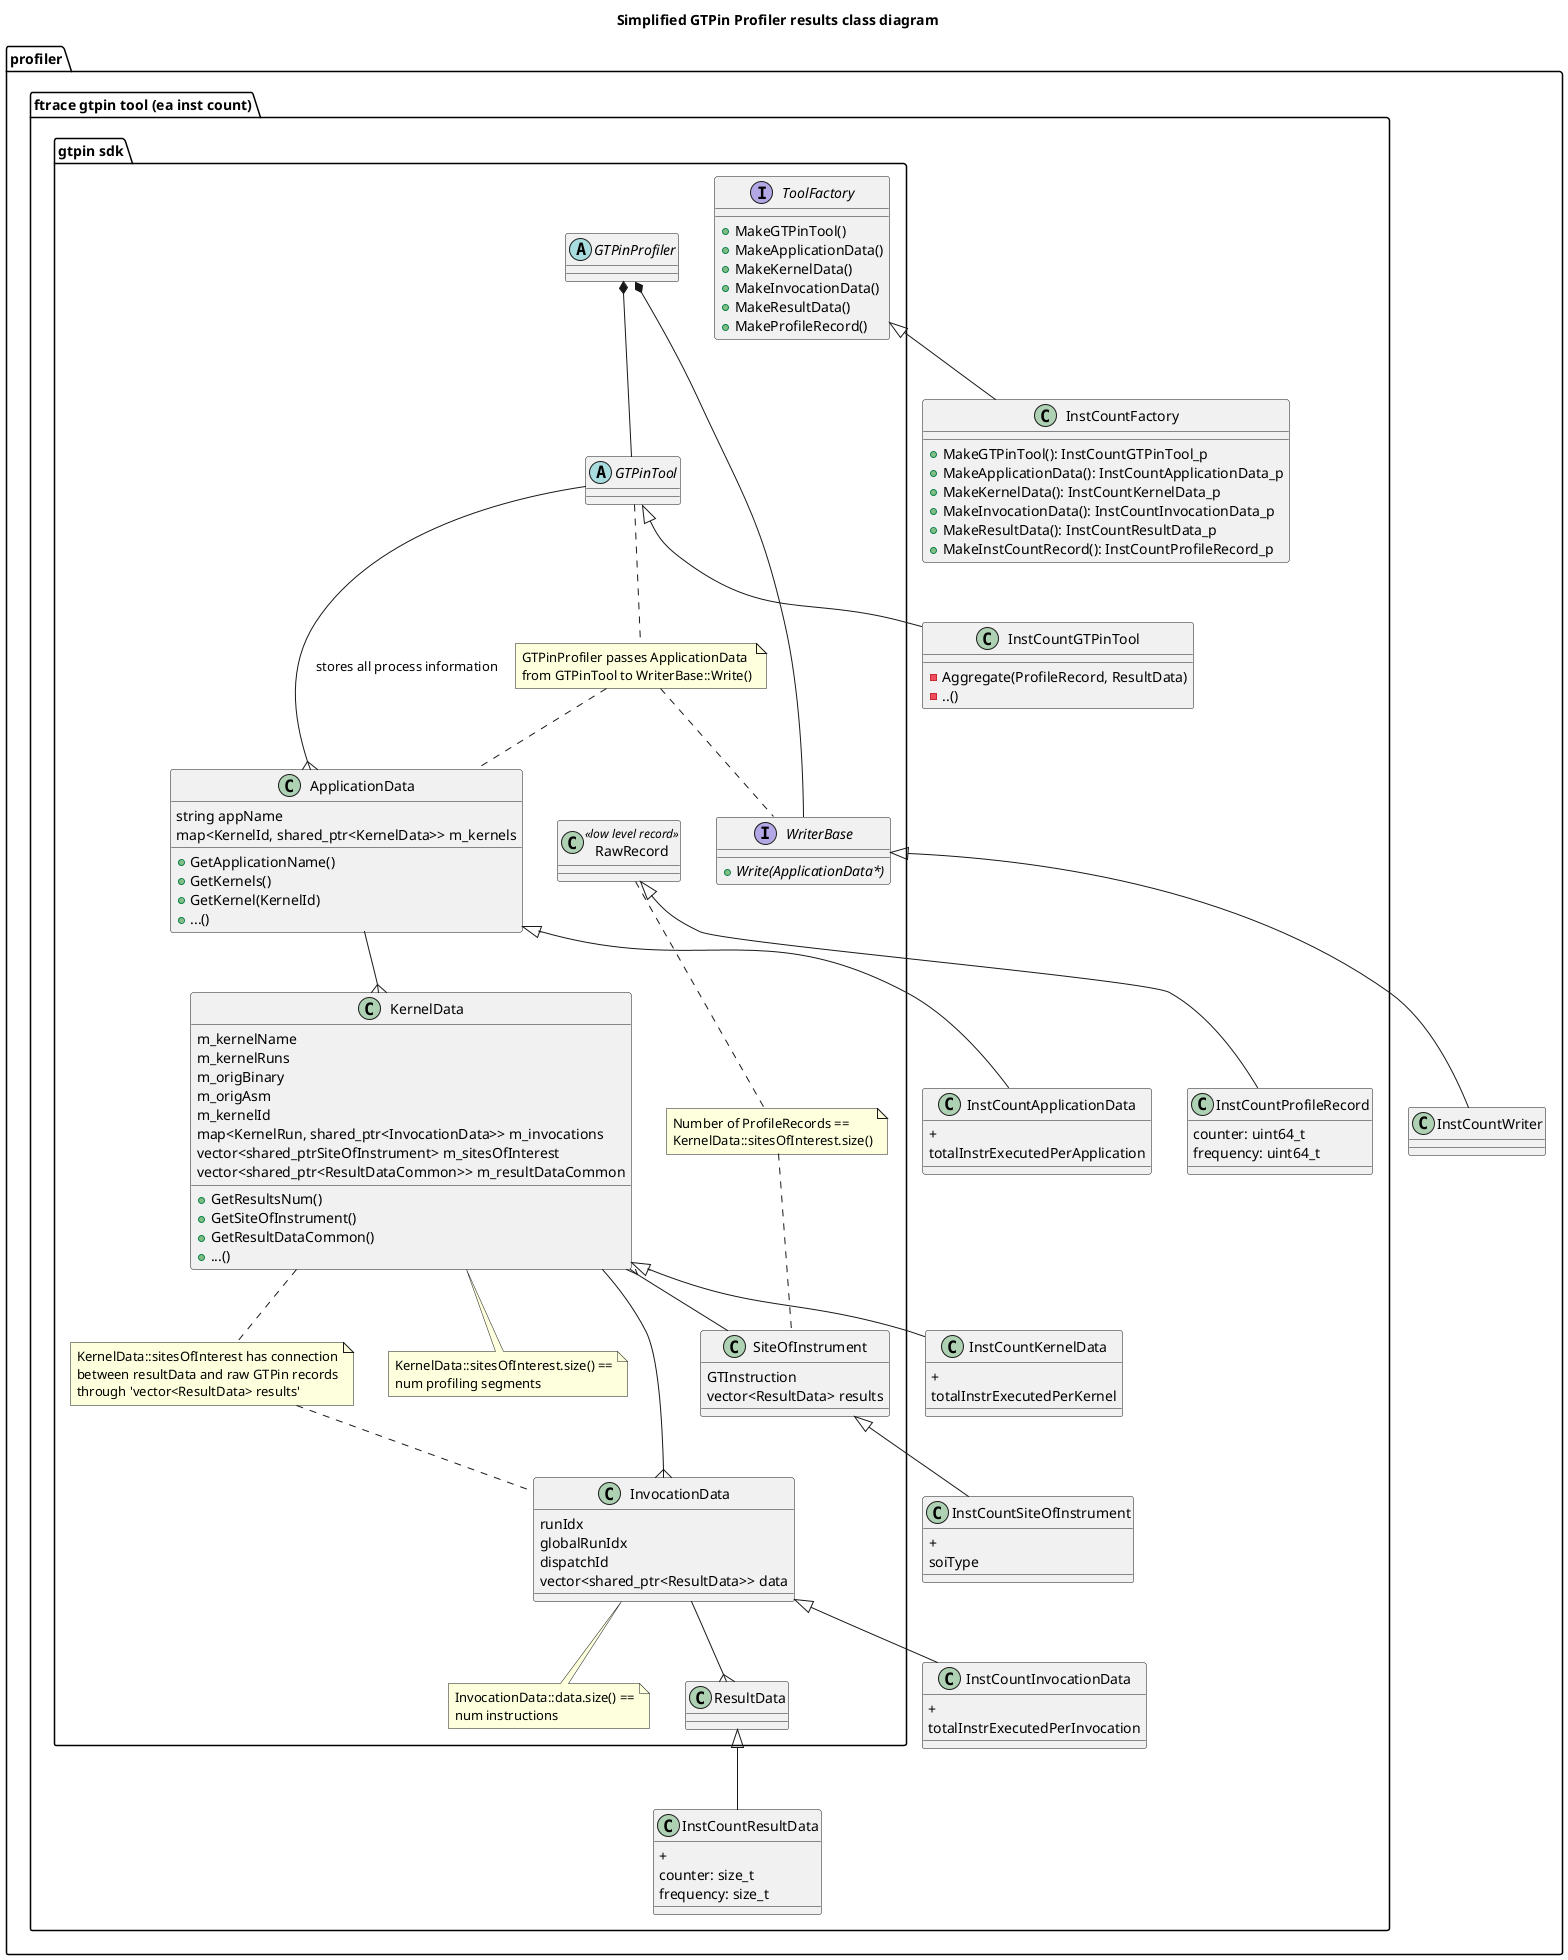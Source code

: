 @startuml

title Simplified GTPin Profiler results class diagram

package profiler {
    package "ftrace gtpin tool (ea inst count)" {
        package "gtpin sdk" {

            interface WriterBase {
                {abstract} +Write(ApplicationData*)
            }
            note "GTPinProfiler passes ApplicationData\nfrom GTPinTool to WriterBase::Write()" as NoteWrite
            GTPinTool .. NoteWrite
            NoteWrite .. WriterBase

            interface ToolFactory {
                +MakeGTPinTool()
                +MakeApplicationData()
                +MakeKernelData()
                +MakeInvocationData()
                +MakeResultData()
                +MakeProfileRecord()
            }
            abstract GTPinProfiler
            abstract GTPinTool

            GTPinProfiler *-- GTPinTool
            GTPinProfiler *-- WriterBase
            class RawRecord <<low level record>>
            class SiteOfInstrument{
                GTInstruction
                vector<ResultData> results
            }
            class ApplicationData {
                string appName
                map<KernelId, shared_ptr<KernelData>> m_kernels
                +GetApplicationName()
                +GetKernels()
                +GetKernel(KernelId)
                + ...()
            }
            NoteWrite .. ApplicationData
            class KernelData {
                m_kernelName
                m_kernelRuns
                m_origBinary
                m_origAsm
                m_kernelId
                map<KernelRun, shared_ptr<InvocationData>> m_invocations
                vector<shared_ptrSiteOfInstrument> m_sitesOfInterest
                vector<shared_ptr<ResultDataCommon>> m_resultDataCommon
                +GetResultsNum()
                +GetSiteOfInstrument()
                +GetResultDataCommon()
                + ...()
            }
            note "KernelData::sitesOfInterest.size() ==\nnum profiling segments" as NoteSOISize
            KernelData .. NoteSOISize
            class InvocationData {
                runIdx
                globalRunIdx
                dispatchId
                vector<shared_ptr<ResultData>> data
            }
            note "InvocationData::data.size() ==\nnum instructions" as NoteDataSize
            InvocationData .. NoteDataSize
            class ResultData {

            }
            
            note "KernelData::sitesOfInterest has connection\nbetween resultData and raw GTPin records\nthrough 'vector<ResultData> results'" as NoteSOIsize
            KernelData .. NoteSOIsize
            NoteSOIsize .. InvocationData

            note "Number of ProfileRecords ==\nKernelData::sitesOfInterest.size()" as NoteSOIRecSize
            RawRecord .. NoteSOIRecSize
            NoteSOIRecSize .. SiteOfInstrument

            GTPinTool --{ ApplicationData : stores all process information
            ApplicationData --{ KernelData 
            KernelData --{ InvocationData
            InvocationData --{ ResultData
            KernelData }-- SiteOfInstrument
        }
        class InstCountFactory {
            +MakeGTPinTool(): InstCountGTPinTool_p
            +MakeApplicationData(): InstCountApplicationData_p
            +MakeKernelData(): InstCountKernelData_p
            +MakeInvocationData(): InstCountInvocationData_p
            +MakeResultData(): InstCountResultData_p
            +MakeInstCountRecord(): InstCountProfileRecord_p
        }
        ToolFactory <|-- InstCountFactory

        class InstCountGTPinTool {
            -Aggregate(ProfileRecord, ResultData)
            -..()
        }
        GTPinTool <|-- InstCountGTPinTool

        class InstCountProfileRecord {
            counter: uint64_t
            frequency: uint64_t
        }
        RawRecord <|-- InstCountProfileRecord

        class InstCountSiteOfInstrument {
            +
            soiType
        }
        SiteOfInstrument <|-- InstCountSiteOfInstrument
        class InstCountApplicationData {
            +
            totalInstrExecutedPerApplication
        }
        class InstCountKernelData {
            +
            totalInstrExecutedPerKernel
        }
        class InstCountInvocationData {
            +
            totalInstrExecutedPerInvocation
        }
        class InstCountResultData {
            +
            counter: size_t
            frequency: size_t
        }
        ApplicationData <|-- InstCountApplicationData
        KernelData <|-- InstCountKernelData
        InvocationData <|-- InstCountInvocationData
        ResultData <|-- InstCountResultData

    }

    class InstCountWriter {
    }

    WriterBase <|-- InstCountWriter
}

@enduml
